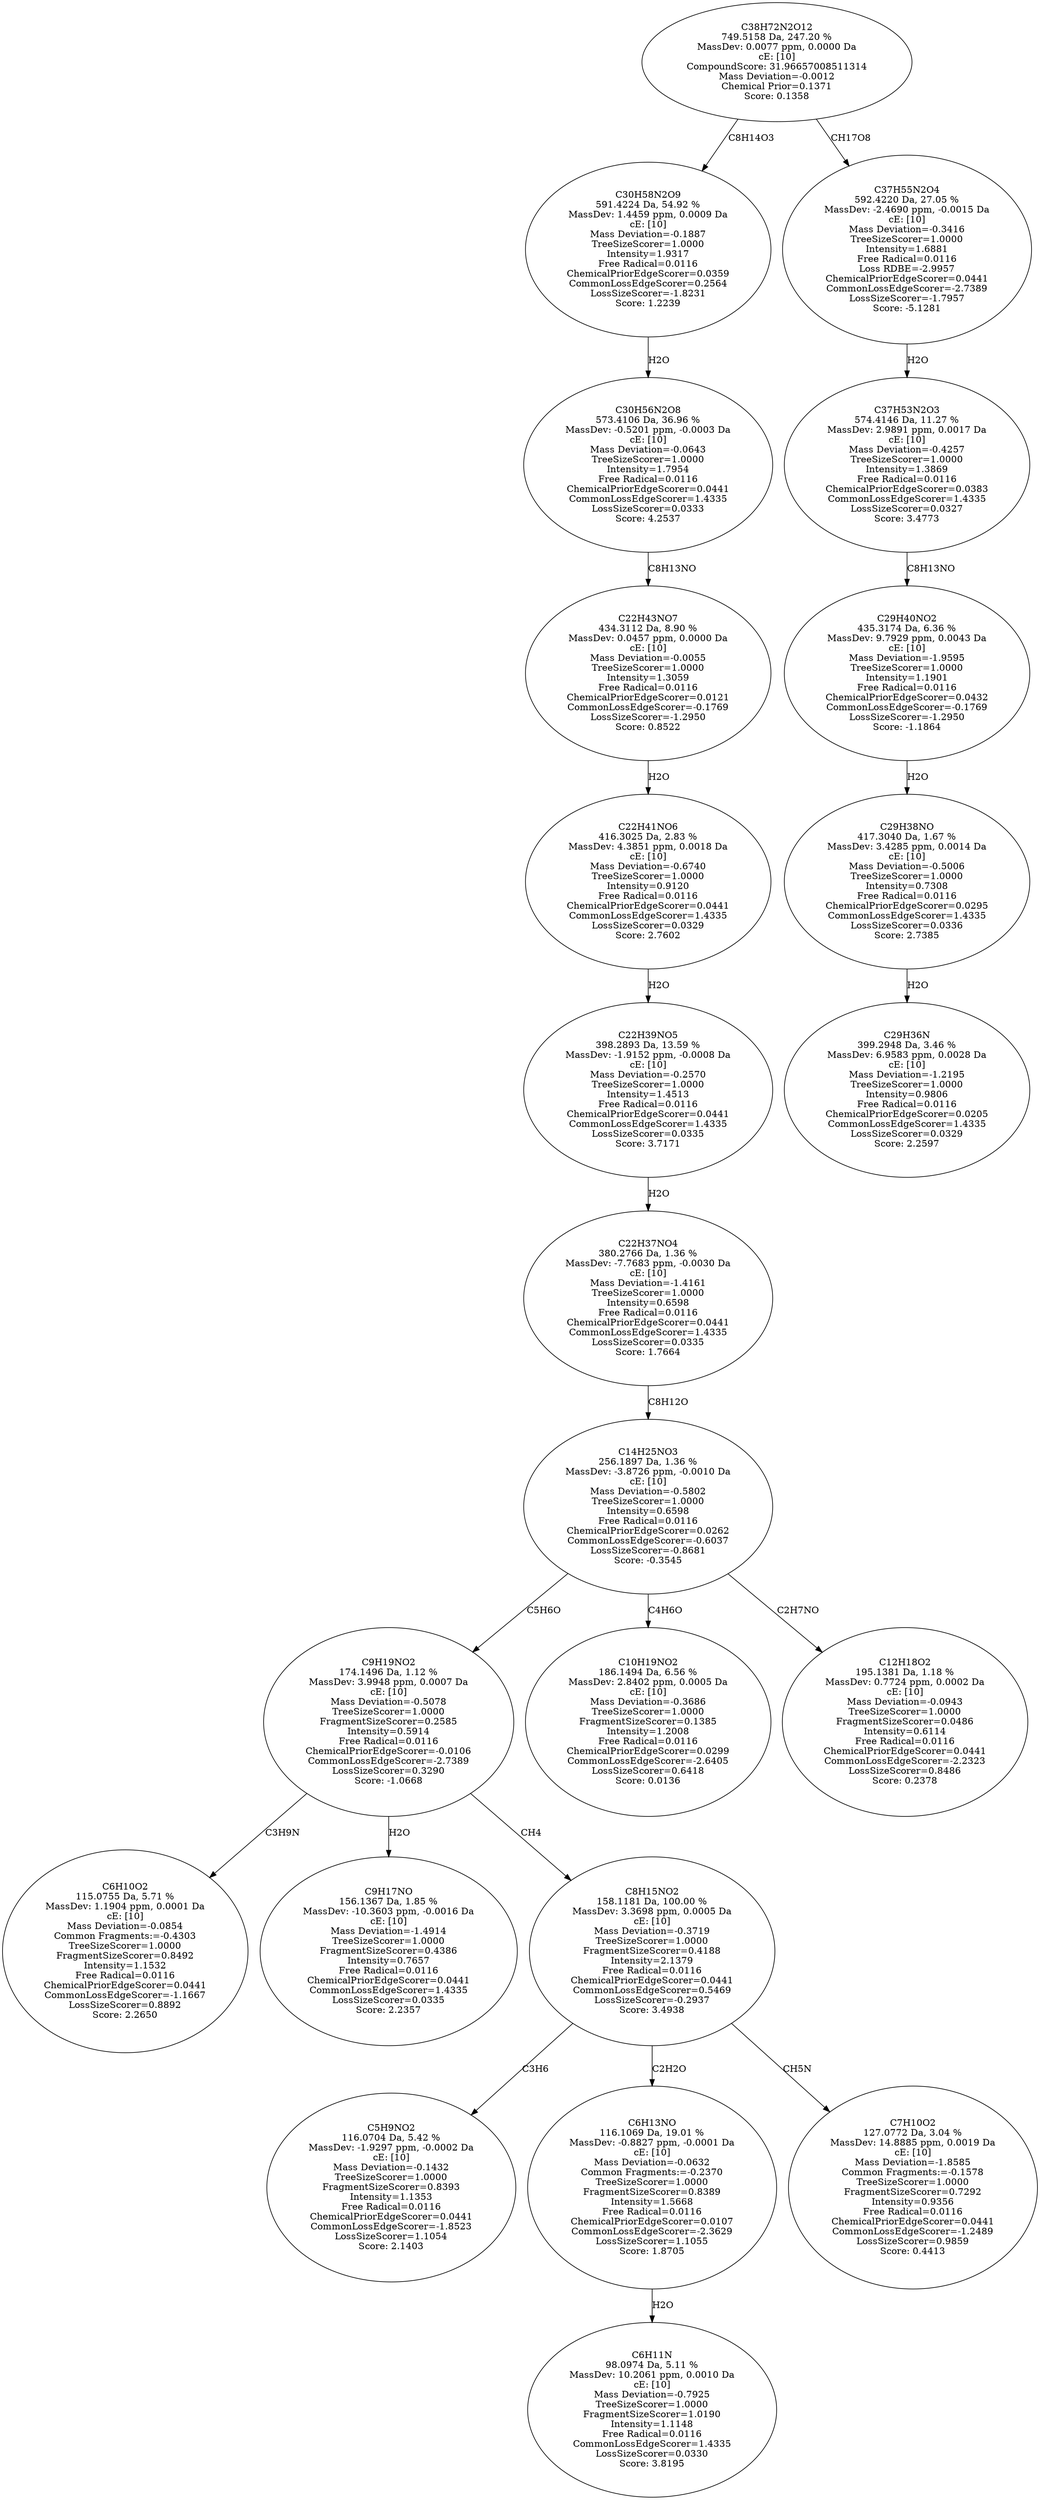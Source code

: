 strict digraph {
v1 [label="C6H10O2\n115.0755 Da, 5.71 %\nMassDev: 1.1904 ppm, 0.0001 Da\ncE: [10]\nMass Deviation=-0.0854\nCommon Fragments:=-0.4303\nTreeSizeScorer=1.0000\nFragmentSizeScorer=0.8492\nIntensity=1.1532\nFree Radical=0.0116\nChemicalPriorEdgeScorer=0.0441\nCommonLossEdgeScorer=-1.1667\nLossSizeScorer=0.8892\nScore: 2.2650"];
v2 [label="C9H17NO\n156.1367 Da, 1.85 %\nMassDev: -10.3603 ppm, -0.0016 Da\ncE: [10]\nMass Deviation=-1.4914\nTreeSizeScorer=1.0000\nFragmentSizeScorer=0.4386\nIntensity=0.7657\nFree Radical=0.0116\nChemicalPriorEdgeScorer=0.0441\nCommonLossEdgeScorer=1.4335\nLossSizeScorer=0.0335\nScore: 2.2357"];
v3 [label="C5H9NO2\n116.0704 Da, 5.42 %\nMassDev: -1.9297 ppm, -0.0002 Da\ncE: [10]\nMass Deviation=-0.1432\nTreeSizeScorer=1.0000\nFragmentSizeScorer=0.8393\nIntensity=1.1353\nFree Radical=0.0116\nChemicalPriorEdgeScorer=0.0441\nCommonLossEdgeScorer=-1.8523\nLossSizeScorer=1.1054\nScore: 2.1403"];
v4 [label="C6H11N\n98.0974 Da, 5.11 %\nMassDev: 10.2061 ppm, 0.0010 Da\ncE: [10]\nMass Deviation=-0.7925\nTreeSizeScorer=1.0000\nFragmentSizeScorer=1.0190\nIntensity=1.1148\nFree Radical=0.0116\nCommonLossEdgeScorer=1.4335\nLossSizeScorer=0.0330\nScore: 3.8195"];
v5 [label="C6H13NO\n116.1069 Da, 19.01 %\nMassDev: -0.8827 ppm, -0.0001 Da\ncE: [10]\nMass Deviation=-0.0632\nCommon Fragments:=-0.2370\nTreeSizeScorer=1.0000\nFragmentSizeScorer=0.8389\nIntensity=1.5668\nFree Radical=0.0116\nChemicalPriorEdgeScorer=0.0107\nCommonLossEdgeScorer=-2.3629\nLossSizeScorer=1.1055\nScore: 1.8705"];
v6 [label="C7H10O2\n127.0772 Da, 3.04 %\nMassDev: 14.8885 ppm, 0.0019 Da\ncE: [10]\nMass Deviation=-1.8585\nCommon Fragments:=-0.1578\nTreeSizeScorer=1.0000\nFragmentSizeScorer=0.7292\nIntensity=0.9356\nFree Radical=0.0116\nChemicalPriorEdgeScorer=0.0441\nCommonLossEdgeScorer=-1.2489\nLossSizeScorer=0.9859\nScore: 0.4413"];
v7 [label="C8H15NO2\n158.1181 Da, 100.00 %\nMassDev: 3.3698 ppm, 0.0005 Da\ncE: [10]\nMass Deviation=-0.3719\nTreeSizeScorer=1.0000\nFragmentSizeScorer=0.4188\nIntensity=2.1379\nFree Radical=0.0116\nChemicalPriorEdgeScorer=0.0441\nCommonLossEdgeScorer=0.5469\nLossSizeScorer=-0.2937\nScore: 3.4938"];
v8 [label="C9H19NO2\n174.1496 Da, 1.12 %\nMassDev: 3.9948 ppm, 0.0007 Da\ncE: [10]\nMass Deviation=-0.5078\nTreeSizeScorer=1.0000\nFragmentSizeScorer=0.2585\nIntensity=0.5914\nFree Radical=0.0116\nChemicalPriorEdgeScorer=-0.0106\nCommonLossEdgeScorer=-2.7389\nLossSizeScorer=0.3290\nScore: -1.0668"];
v9 [label="C10H19NO2\n186.1494 Da, 6.56 %\nMassDev: 2.8402 ppm, 0.0005 Da\ncE: [10]\nMass Deviation=-0.3686\nTreeSizeScorer=1.0000\nFragmentSizeScorer=0.1385\nIntensity=1.2008\nFree Radical=0.0116\nChemicalPriorEdgeScorer=0.0299\nCommonLossEdgeScorer=-2.6405\nLossSizeScorer=0.6418\nScore: 0.0136"];
v10 [label="C12H18O2\n195.1381 Da, 1.18 %\nMassDev: 0.7724 ppm, 0.0002 Da\ncE: [10]\nMass Deviation=-0.0943\nTreeSizeScorer=1.0000\nFragmentSizeScorer=0.0486\nIntensity=0.6114\nFree Radical=0.0116\nChemicalPriorEdgeScorer=0.0441\nCommonLossEdgeScorer=-2.2323\nLossSizeScorer=0.8486\nScore: 0.2378"];
v11 [label="C14H25NO3\n256.1897 Da, 1.36 %\nMassDev: -3.8726 ppm, -0.0010 Da\ncE: [10]\nMass Deviation=-0.5802\nTreeSizeScorer=1.0000\nIntensity=0.6598\nFree Radical=0.0116\nChemicalPriorEdgeScorer=0.0262\nCommonLossEdgeScorer=-0.6037\nLossSizeScorer=-0.8681\nScore: -0.3545"];
v12 [label="C22H37NO4\n380.2766 Da, 1.36 %\nMassDev: -7.7683 ppm, -0.0030 Da\ncE: [10]\nMass Deviation=-1.4161\nTreeSizeScorer=1.0000\nIntensity=0.6598\nFree Radical=0.0116\nChemicalPriorEdgeScorer=0.0441\nCommonLossEdgeScorer=1.4335\nLossSizeScorer=0.0335\nScore: 1.7664"];
v13 [label="C22H39NO5\n398.2893 Da, 13.59 %\nMassDev: -1.9152 ppm, -0.0008 Da\ncE: [10]\nMass Deviation=-0.2570\nTreeSizeScorer=1.0000\nIntensity=1.4513\nFree Radical=0.0116\nChemicalPriorEdgeScorer=0.0441\nCommonLossEdgeScorer=1.4335\nLossSizeScorer=0.0335\nScore: 3.7171"];
v14 [label="C22H41NO6\n416.3025 Da, 2.83 %\nMassDev: 4.3851 ppm, 0.0018 Da\ncE: [10]\nMass Deviation=-0.6740\nTreeSizeScorer=1.0000\nIntensity=0.9120\nFree Radical=0.0116\nChemicalPriorEdgeScorer=0.0441\nCommonLossEdgeScorer=1.4335\nLossSizeScorer=0.0329\nScore: 2.7602"];
v15 [label="C22H43NO7\n434.3112 Da, 8.90 %\nMassDev: 0.0457 ppm, 0.0000 Da\ncE: [10]\nMass Deviation=-0.0055\nTreeSizeScorer=1.0000\nIntensity=1.3059\nFree Radical=0.0116\nChemicalPriorEdgeScorer=0.0121\nCommonLossEdgeScorer=-0.1769\nLossSizeScorer=-1.2950\nScore: 0.8522"];
v16 [label="C30H56N2O8\n573.4106 Da, 36.96 %\nMassDev: -0.5201 ppm, -0.0003 Da\ncE: [10]\nMass Deviation=-0.0643\nTreeSizeScorer=1.0000\nIntensity=1.7954\nFree Radical=0.0116\nChemicalPriorEdgeScorer=0.0441\nCommonLossEdgeScorer=1.4335\nLossSizeScorer=0.0333\nScore: 4.2537"];
v17 [label="C30H58N2O9\n591.4224 Da, 54.92 %\nMassDev: 1.4459 ppm, 0.0009 Da\ncE: [10]\nMass Deviation=-0.1887\nTreeSizeScorer=1.0000\nIntensity=1.9317\nFree Radical=0.0116\nChemicalPriorEdgeScorer=0.0359\nCommonLossEdgeScorer=0.2564\nLossSizeScorer=-1.8231\nScore: 1.2239"];
v18 [label="C29H36N\n399.2948 Da, 3.46 %\nMassDev: 6.9583 ppm, 0.0028 Da\ncE: [10]\nMass Deviation=-1.2195\nTreeSizeScorer=1.0000\nIntensity=0.9806\nFree Radical=0.0116\nChemicalPriorEdgeScorer=0.0205\nCommonLossEdgeScorer=1.4335\nLossSizeScorer=0.0329\nScore: 2.2597"];
v19 [label="C29H38NO\n417.3040 Da, 1.67 %\nMassDev: 3.4285 ppm, 0.0014 Da\ncE: [10]\nMass Deviation=-0.5006\nTreeSizeScorer=1.0000\nIntensity=0.7308\nFree Radical=0.0116\nChemicalPriorEdgeScorer=0.0295\nCommonLossEdgeScorer=1.4335\nLossSizeScorer=0.0336\nScore: 2.7385"];
v20 [label="C29H40NO2\n435.3174 Da, 6.36 %\nMassDev: 9.7929 ppm, 0.0043 Da\ncE: [10]\nMass Deviation=-1.9595\nTreeSizeScorer=1.0000\nIntensity=1.1901\nFree Radical=0.0116\nChemicalPriorEdgeScorer=0.0432\nCommonLossEdgeScorer=-0.1769\nLossSizeScorer=-1.2950\nScore: -1.1864"];
v21 [label="C37H53N2O3\n574.4146 Da, 11.27 %\nMassDev: 2.9891 ppm, 0.0017 Da\ncE: [10]\nMass Deviation=-0.4257\nTreeSizeScorer=1.0000\nIntensity=1.3869\nFree Radical=0.0116\nChemicalPriorEdgeScorer=0.0383\nCommonLossEdgeScorer=1.4335\nLossSizeScorer=0.0327\nScore: 3.4773"];
v22 [label="C37H55N2O4\n592.4220 Da, 27.05 %\nMassDev: -2.4690 ppm, -0.0015 Da\ncE: [10]\nMass Deviation=-0.3416\nTreeSizeScorer=1.0000\nIntensity=1.6881\nFree Radical=0.0116\nLoss RDBE=-2.9957\nChemicalPriorEdgeScorer=0.0441\nCommonLossEdgeScorer=-2.7389\nLossSizeScorer=-1.7957\nScore: -5.1281"];
v23 [label="C38H72N2O12\n749.5158 Da, 247.20 %\nMassDev: 0.0077 ppm, 0.0000 Da\ncE: [10]\nCompoundScore: 31.96657008511314\nMass Deviation=-0.0012\nChemical Prior=0.1371\nScore: 0.1358"];
v8 -> v1 [label="C3H9N"];
v8 -> v2 [label="H2O"];
v7 -> v3 [label="C3H6"];
v5 -> v4 [label="H2O"];
v7 -> v5 [label="C2H2O"];
v7 -> v6 [label="CH5N"];
v8 -> v7 [label="CH4"];
v11 -> v8 [label="C5H6O"];
v11 -> v9 [label="C4H6O"];
v11 -> v10 [label="C2H7NO"];
v12 -> v11 [label="C8H12O"];
v13 -> v12 [label="H2O"];
v14 -> v13 [label="H2O"];
v15 -> v14 [label="H2O"];
v16 -> v15 [label="C8H13NO"];
v17 -> v16 [label="H2O"];
v23 -> v17 [label="C8H14O3"];
v19 -> v18 [label="H2O"];
v20 -> v19 [label="H2O"];
v21 -> v20 [label="C8H13NO"];
v22 -> v21 [label="H2O"];
v23 -> v22 [label="CH17O8"];
}